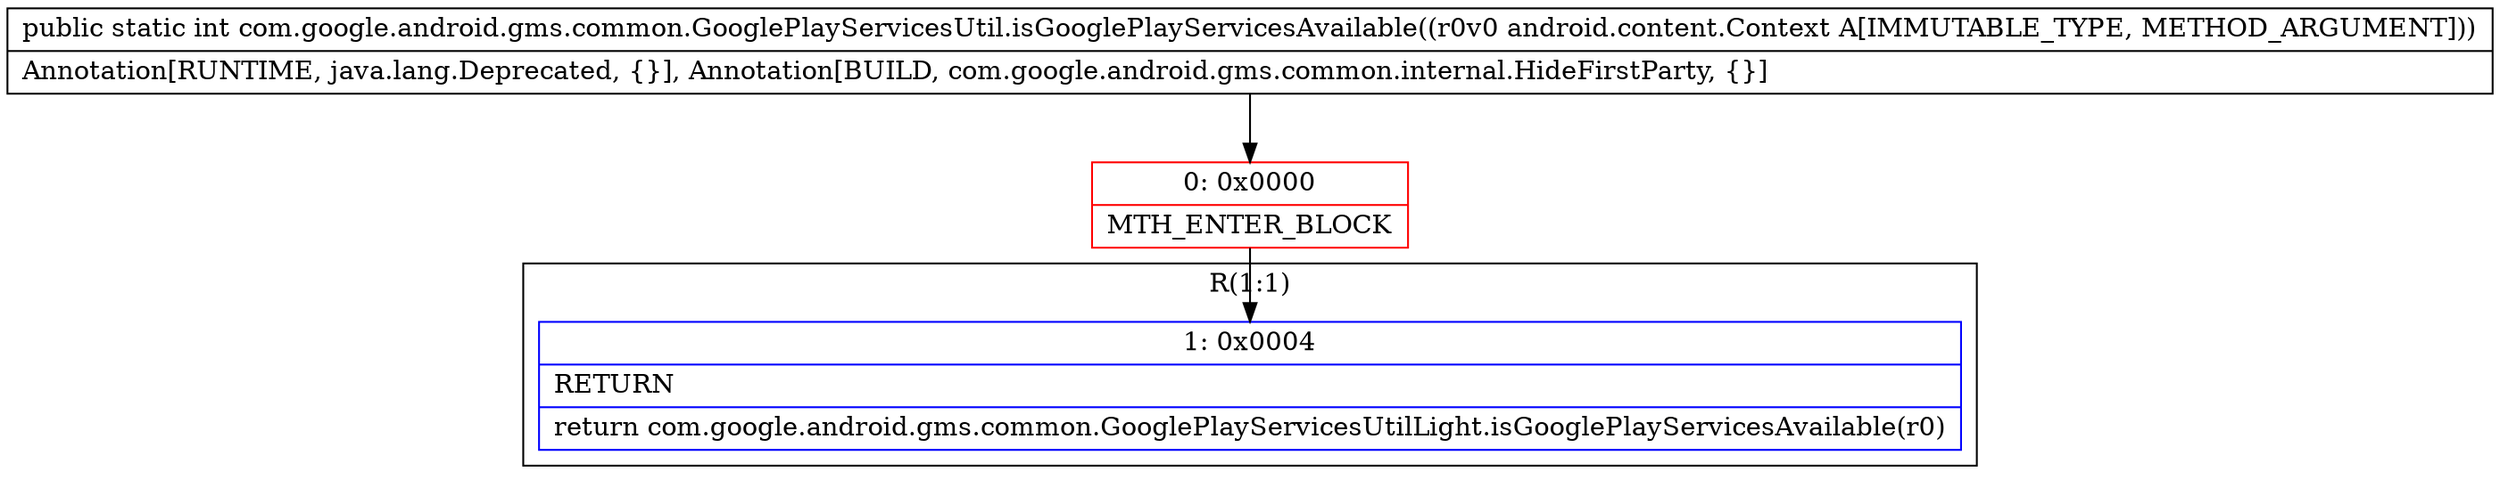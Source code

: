 digraph "CFG forcom.google.android.gms.common.GooglePlayServicesUtil.isGooglePlayServicesAvailable(Landroid\/content\/Context;)I" {
subgraph cluster_Region_569211118 {
label = "R(1:1)";
node [shape=record,color=blue];
Node_1 [shape=record,label="{1\:\ 0x0004|RETURN\l|return com.google.android.gms.common.GooglePlayServicesUtilLight.isGooglePlayServicesAvailable(r0)\l}"];
}
Node_0 [shape=record,color=red,label="{0\:\ 0x0000|MTH_ENTER_BLOCK\l}"];
MethodNode[shape=record,label="{public static int com.google.android.gms.common.GooglePlayServicesUtil.isGooglePlayServicesAvailable((r0v0 android.content.Context A[IMMUTABLE_TYPE, METHOD_ARGUMENT]))  | Annotation[RUNTIME, java.lang.Deprecated, \{\}], Annotation[BUILD, com.google.android.gms.common.internal.HideFirstParty, \{\}]\l}"];
MethodNode -> Node_0;
Node_0 -> Node_1;
}

